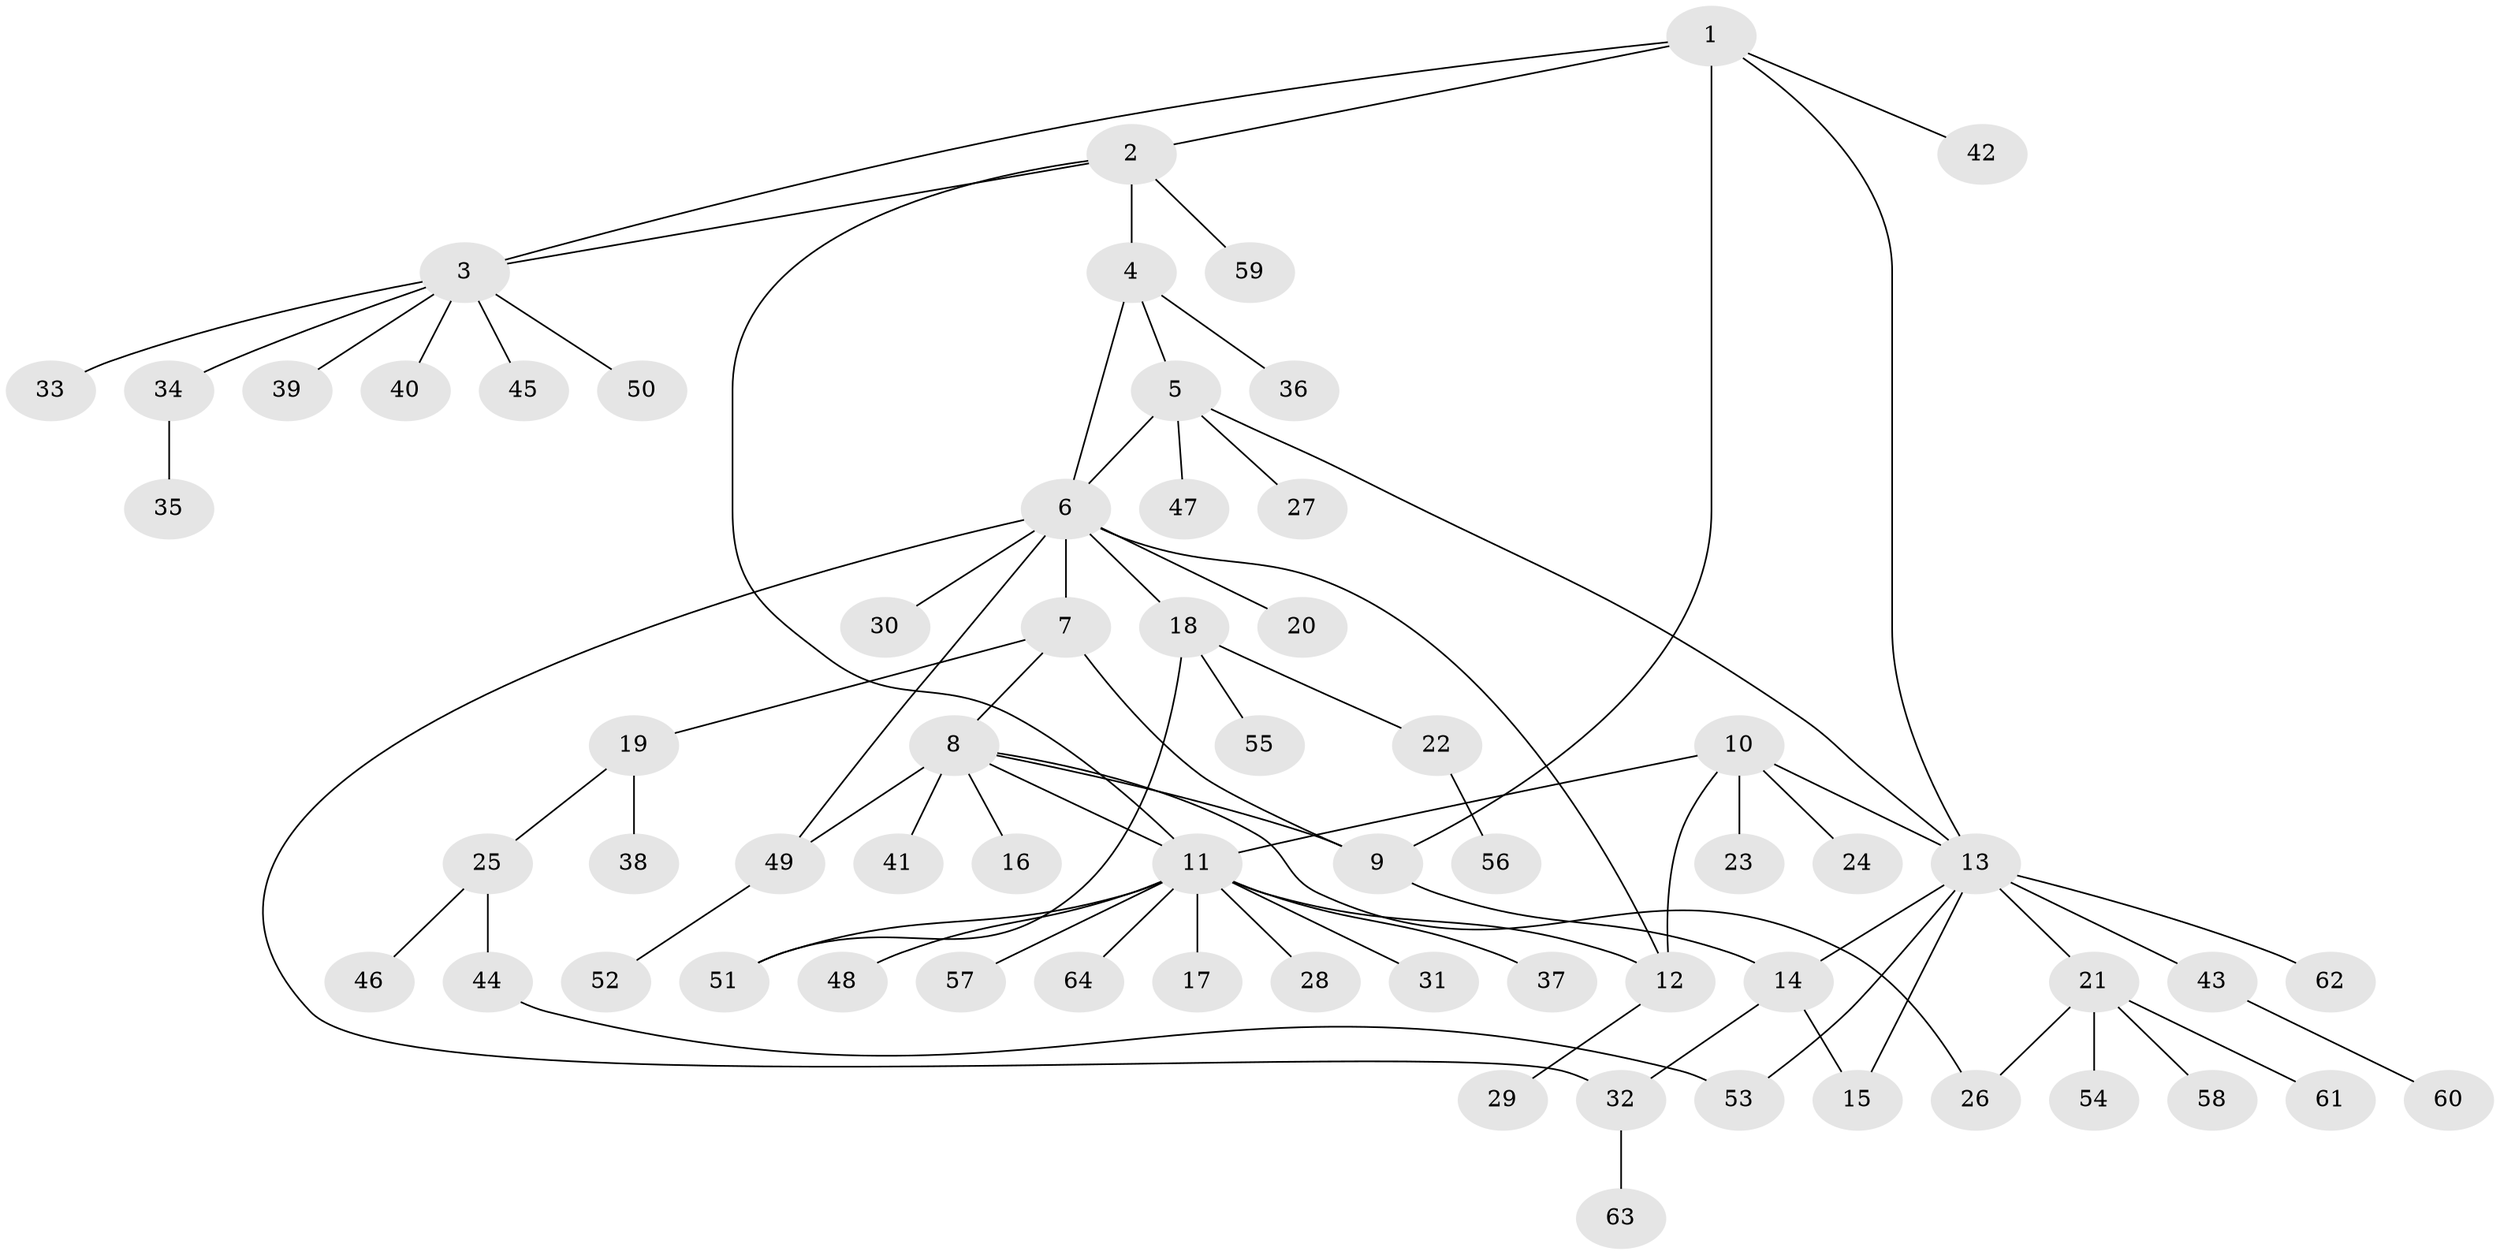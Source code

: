 // Generated by graph-tools (version 1.1) at 2025/16/03/09/25 04:16:01]
// undirected, 64 vertices, 79 edges
graph export_dot {
graph [start="1"]
  node [color=gray90,style=filled];
  1;
  2;
  3;
  4;
  5;
  6;
  7;
  8;
  9;
  10;
  11;
  12;
  13;
  14;
  15;
  16;
  17;
  18;
  19;
  20;
  21;
  22;
  23;
  24;
  25;
  26;
  27;
  28;
  29;
  30;
  31;
  32;
  33;
  34;
  35;
  36;
  37;
  38;
  39;
  40;
  41;
  42;
  43;
  44;
  45;
  46;
  47;
  48;
  49;
  50;
  51;
  52;
  53;
  54;
  55;
  56;
  57;
  58;
  59;
  60;
  61;
  62;
  63;
  64;
  1 -- 2;
  1 -- 3;
  1 -- 9;
  1 -- 13;
  1 -- 42;
  2 -- 3;
  2 -- 4;
  2 -- 11;
  2 -- 59;
  3 -- 33;
  3 -- 34;
  3 -- 39;
  3 -- 40;
  3 -- 45;
  3 -- 50;
  4 -- 5;
  4 -- 6;
  4 -- 36;
  5 -- 6;
  5 -- 13;
  5 -- 27;
  5 -- 47;
  6 -- 7;
  6 -- 12;
  6 -- 18;
  6 -- 20;
  6 -- 30;
  6 -- 32;
  6 -- 49;
  7 -- 8;
  7 -- 9;
  7 -- 19;
  8 -- 9;
  8 -- 11;
  8 -- 16;
  8 -- 26;
  8 -- 41;
  8 -- 49;
  9 -- 14;
  10 -- 11;
  10 -- 12;
  10 -- 13;
  10 -- 23;
  10 -- 24;
  11 -- 12;
  11 -- 17;
  11 -- 28;
  11 -- 31;
  11 -- 37;
  11 -- 48;
  11 -- 51;
  11 -- 57;
  11 -- 64;
  12 -- 29;
  13 -- 14;
  13 -- 15;
  13 -- 21;
  13 -- 43;
  13 -- 53;
  13 -- 62;
  14 -- 15;
  14 -- 32;
  18 -- 22;
  18 -- 51;
  18 -- 55;
  19 -- 25;
  19 -- 38;
  21 -- 26;
  21 -- 54;
  21 -- 58;
  21 -- 61;
  22 -- 56;
  25 -- 44;
  25 -- 46;
  32 -- 63;
  34 -- 35;
  43 -- 60;
  44 -- 53;
  49 -- 52;
}
